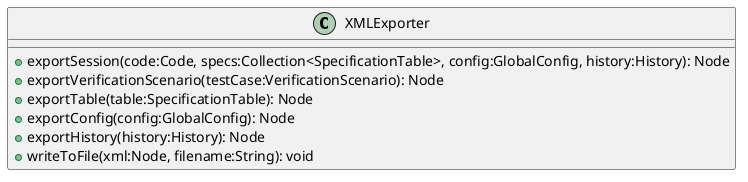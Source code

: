 @startuml

    class XMLExporter {
        +exportSession(code:Code, specs:Collection<SpecificationTable>, config:GlobalConfig, history:History): Node
        +exportVerificationScenario(testCase:VerificationScenario): Node
        +exportTable(table:SpecificationTable): Node
        +exportConfig(config:GlobalConfig): Node
        +exportHistory(history:History): Node
        +writeToFile(xml:Node, filename:String): void
    }

@enduml
